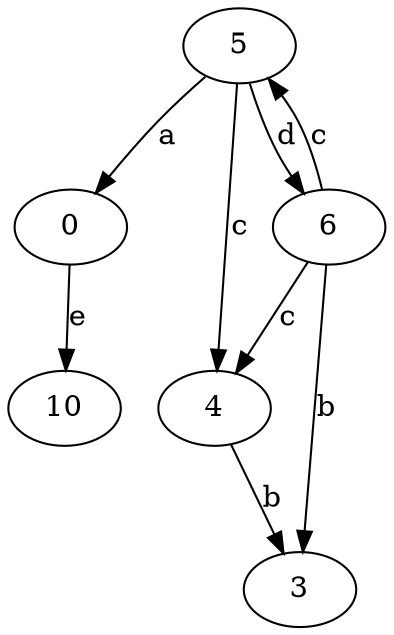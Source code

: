 strict digraph  {
0;
3;
4;
5;
6;
10;
0 -> 10  [label=e];
4 -> 3  [label=b];
5 -> 0  [label=a];
5 -> 4  [label=c];
5 -> 6  [label=d];
6 -> 3  [label=b];
6 -> 4  [label=c];
6 -> 5  [label=c];
}
